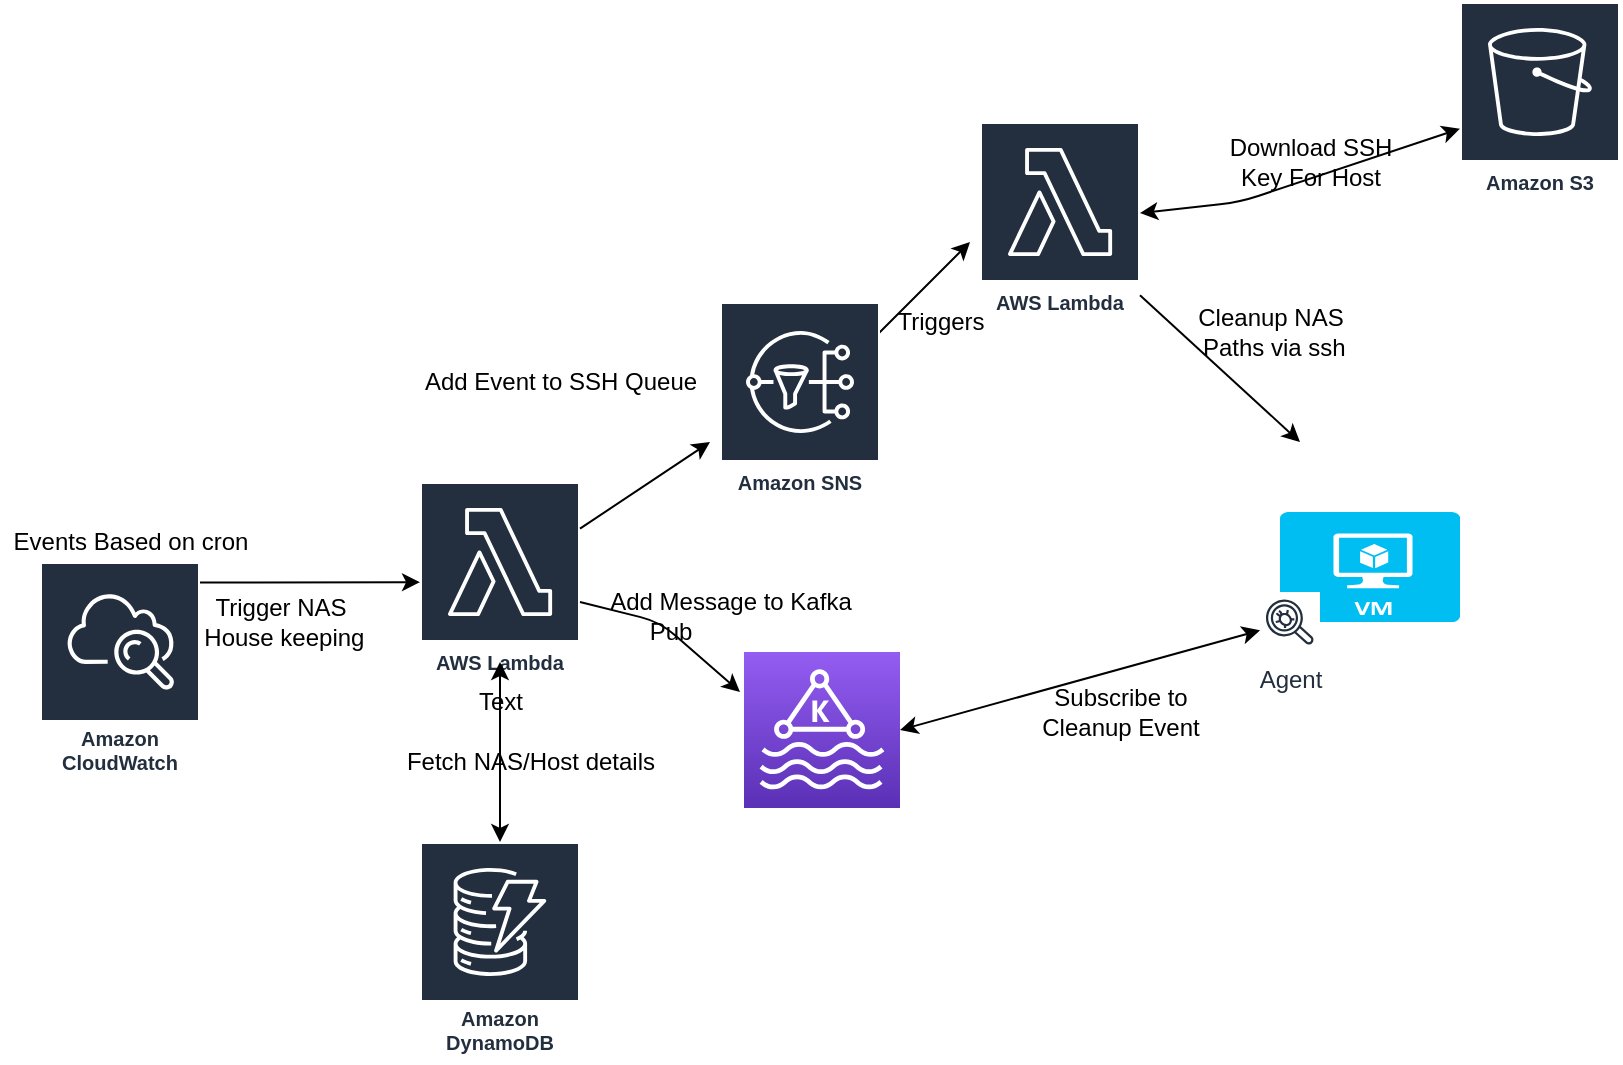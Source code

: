 <mxfile version="14.9.0" type="github">
  <diagram id="4B2oewPHgKk_zG6b4dNS" name="Page-1">
    <mxGraphModel dx="1632" dy="1536" grid="1" gridSize="10" guides="1" tooltips="1" connect="1" arrows="1" fold="1" page="1" pageScale="1" pageWidth="850" pageHeight="1100" math="0" shadow="0">
      <root>
        <mxCell id="0" />
        <mxCell id="1" parent="0" />
        <mxCell id="vvWiPjdY0bLsKzUBkL9z-1" value="Amazon CloudWatch" style="outlineConnect=0;fontColor=#232F3E;gradientColor=none;strokeColor=#ffffff;fillColor=#232F3E;dashed=0;verticalLabelPosition=middle;verticalAlign=bottom;align=center;html=1;whiteSpace=wrap;fontSize=10;fontStyle=1;spacing=3;shape=mxgraph.aws4.productIcon;prIcon=mxgraph.aws4.cloudwatch;" parent="1" vertex="1">
          <mxGeometry x="10" y="180" width="80" height="110" as="geometry" />
        </mxCell>
        <mxCell id="vvWiPjdY0bLsKzUBkL9z-2" value="Events Based on cron" style="text;html=1;align=center;verticalAlign=middle;resizable=0;points=[];autosize=1;strokeColor=none;" parent="1" vertex="1">
          <mxGeometry x="-10" y="160" width="130" height="20" as="geometry" />
        </mxCell>
        <mxCell id="vvWiPjdY0bLsKzUBkL9z-3" value="AWS Lambda" style="outlineConnect=0;fontColor=#232F3E;gradientColor=none;strokeColor=#ffffff;fillColor=#232F3E;dashed=0;verticalLabelPosition=middle;verticalAlign=bottom;align=center;html=1;whiteSpace=wrap;fontSize=10;fontStyle=1;spacing=3;shape=mxgraph.aws4.productIcon;prIcon=mxgraph.aws4.lambda;" parent="1" vertex="1">
          <mxGeometry x="200" y="140" width="80" height="100" as="geometry" />
        </mxCell>
        <mxCell id="vvWiPjdY0bLsKzUBkL9z-4" value="Amazon DynamoDB" style="outlineConnect=0;fontColor=#232F3E;gradientColor=none;strokeColor=#ffffff;fillColor=#232F3E;dashed=0;verticalLabelPosition=middle;verticalAlign=bottom;align=center;html=1;whiteSpace=wrap;fontSize=10;fontStyle=1;spacing=3;shape=mxgraph.aws4.productIcon;prIcon=mxgraph.aws4.dynamodb;" parent="1" vertex="1">
          <mxGeometry x="200" y="320" width="80" height="110" as="geometry" />
        </mxCell>
        <mxCell id="vvWiPjdY0bLsKzUBkL9z-5" value="" style="endArrow=classic;html=1;" parent="1" target="vvWiPjdY0bLsKzUBkL9z-3" edge="1">
          <mxGeometry width="50" height="50" relative="1" as="geometry">
            <mxPoint x="90" y="190.263" as="sourcePoint" />
            <mxPoint x="150" y="90" as="targetPoint" />
          </mxGeometry>
        </mxCell>
        <mxCell id="vvWiPjdY0bLsKzUBkL9z-6" value="Trigger NAS&lt;br&gt;&amp;nbsp;House keeping" style="text;html=1;align=center;verticalAlign=middle;resizable=0;points=[];autosize=1;strokeColor=none;" parent="1" vertex="1">
          <mxGeometry x="80" y="195" width="100" height="30" as="geometry" />
        </mxCell>
        <mxCell id="vvWiPjdY0bLsKzUBkL9z-7" value="" style="endArrow=classic;startArrow=classic;html=1;" parent="1" edge="1">
          <mxGeometry width="50" height="50" relative="1" as="geometry">
            <mxPoint x="240" y="320" as="sourcePoint" />
            <mxPoint x="240" y="230" as="targetPoint" />
          </mxGeometry>
        </mxCell>
        <mxCell id="vvWiPjdY0bLsKzUBkL9z-8" value="Text" style="text;html=1;align=center;verticalAlign=middle;resizable=0;points=[];autosize=1;strokeColor=none;" parent="1" vertex="1">
          <mxGeometry x="220" y="240" width="40" height="20" as="geometry" />
        </mxCell>
        <mxCell id="vvWiPjdY0bLsKzUBkL9z-9" value="Fetch NAS/Host details" style="text;html=1;align=center;verticalAlign=middle;resizable=0;points=[];autosize=1;strokeColor=none;" parent="1" vertex="1">
          <mxGeometry x="185" y="270" width="140" height="20" as="geometry" />
        </mxCell>
        <mxCell id="vvWiPjdY0bLsKzUBkL9z-12" value="" style="endArrow=classic;html=1;" parent="1" source="vvWiPjdY0bLsKzUBkL9z-3" edge="1">
          <mxGeometry width="50" height="50" relative="1" as="geometry">
            <mxPoint x="295" y="170" as="sourcePoint" />
            <mxPoint x="345" y="120" as="targetPoint" />
          </mxGeometry>
        </mxCell>
        <mxCell id="vvWiPjdY0bLsKzUBkL9z-13" value="" style="endArrow=classic;html=1;" parent="1" source="vvWiPjdY0bLsKzUBkL9z-3" edge="1">
          <mxGeometry width="50" height="50" relative="1" as="geometry">
            <mxPoint x="340" y="250" as="sourcePoint" />
            <mxPoint x="360" y="245" as="targetPoint" />
            <Array as="points">
              <mxPoint x="320" y="210" />
            </Array>
          </mxGeometry>
        </mxCell>
        <mxCell id="vvWiPjdY0bLsKzUBkL9z-15" value="Add Event to SSH Queue" style="text;html=1;align=center;verticalAlign=middle;resizable=0;points=[];autosize=1;strokeColor=none;" parent="1" vertex="1">
          <mxGeometry x="195" y="80" width="150" height="20" as="geometry" />
        </mxCell>
        <mxCell id="vvWiPjdY0bLsKzUBkL9z-16" value="AWS Lambda" style="outlineConnect=0;fontColor=#232F3E;gradientColor=none;strokeColor=#ffffff;fillColor=#232F3E;dashed=0;verticalLabelPosition=middle;verticalAlign=bottom;align=center;html=1;whiteSpace=wrap;fontSize=10;fontStyle=1;spacing=3;shape=mxgraph.aws4.productIcon;prIcon=mxgraph.aws4.lambda;" parent="1" vertex="1">
          <mxGeometry x="480" y="-40" width="80" height="100" as="geometry" />
        </mxCell>
        <mxCell id="vvWiPjdY0bLsKzUBkL9z-18" value="" style="endArrow=classic;html=1;" parent="1" edge="1">
          <mxGeometry width="50" height="50" relative="1" as="geometry">
            <mxPoint x="425" y="70" as="sourcePoint" />
            <mxPoint x="475" y="20" as="targetPoint" />
          </mxGeometry>
        </mxCell>
        <mxCell id="vvWiPjdY0bLsKzUBkL9z-19" value="Triggers" style="text;html=1;align=center;verticalAlign=middle;resizable=0;points=[];autosize=1;strokeColor=none;" parent="1" vertex="1">
          <mxGeometry x="430" y="50" width="60" height="20" as="geometry" />
        </mxCell>
        <mxCell id="vvWiPjdY0bLsKzUBkL9z-28" value="Amazon S3" style="outlineConnect=0;fontColor=#232F3E;gradientColor=none;strokeColor=#ffffff;fillColor=#232F3E;dashed=0;verticalLabelPosition=middle;verticalAlign=bottom;align=center;html=1;whiteSpace=wrap;fontSize=10;fontStyle=1;spacing=3;shape=mxgraph.aws4.productIcon;prIcon=mxgraph.aws4.s3;" parent="1" vertex="1">
          <mxGeometry x="720" y="-100" width="80" height="100" as="geometry" />
        </mxCell>
        <mxCell id="vvWiPjdY0bLsKzUBkL9z-29" value="" style="endArrow=classic;startArrow=classic;html=1;" parent="1" source="vvWiPjdY0bLsKzUBkL9z-16" target="vvWiPjdY0bLsKzUBkL9z-28" edge="1">
          <mxGeometry width="50" height="50" relative="1" as="geometry">
            <mxPoint x="560" y="35" as="sourcePoint" />
            <mxPoint x="610" y="-15" as="targetPoint" />
            <Array as="points">
              <mxPoint x="610" />
            </Array>
          </mxGeometry>
        </mxCell>
        <mxCell id="vvWiPjdY0bLsKzUBkL9z-30" value="Download SSH &lt;br&gt;Key For Host" style="text;html=1;align=center;verticalAlign=middle;resizable=0;points=[];autosize=1;strokeColor=none;" parent="1" vertex="1">
          <mxGeometry x="595" y="-35" width="100" height="30" as="geometry" />
        </mxCell>
        <mxCell id="vvWiPjdY0bLsKzUBkL9z-40" value="" style="points=[[0,0,0],[0.25,0,0],[0.5,0,0],[0.75,0,0],[1,0,0],[0,1,0],[0.25,1,0],[0.5,1,0],[0.75,1,0],[1,1,0],[0,0.25,0],[0,0.5,0],[0,0.75,0],[1,0.25,0],[1,0.5,0],[1,0.75,0]];outlineConnect=0;fontColor=#232F3E;gradientColor=#945DF2;gradientDirection=north;fillColor=#5A30B5;strokeColor=#ffffff;dashed=0;verticalLabelPosition=bottom;verticalAlign=top;align=center;html=1;fontSize=12;fontStyle=0;aspect=fixed;shape=mxgraph.aws4.resourceIcon;resIcon=mxgraph.aws4.managed_streaming_for_kafka;" parent="1" vertex="1">
          <mxGeometry x="362" y="225" width="78" height="78" as="geometry" />
        </mxCell>
        <mxCell id="vvWiPjdY0bLsKzUBkL9z-41" value="Add Message to Kafka" style="text;html=1;align=center;verticalAlign=middle;resizable=0;points=[];autosize=1;strokeColor=none;" parent="1" vertex="1">
          <mxGeometry x="285" y="190" width="140" height="20" as="geometry" />
        </mxCell>
        <mxCell id="vvWiPjdY0bLsKzUBkL9z-44" value="Pub" style="text;html=1;align=center;verticalAlign=middle;resizable=0;points=[];autosize=1;strokeColor=none;" parent="1" vertex="1">
          <mxGeometry x="305" y="205" width="40" height="20" as="geometry" />
        </mxCell>
        <mxCell id="vvWiPjdY0bLsKzUBkL9z-46" value="" style="verticalLabelPosition=bottom;html=1;verticalAlign=top;align=center;strokeColor=none;fillColor=#00BEF2;shape=mxgraph.azure.virtual_machine;" parent="1" vertex="1">
          <mxGeometry x="630" y="155" width="90" height="55" as="geometry" />
        </mxCell>
        <mxCell id="vvWiPjdY0bLsKzUBkL9z-49" value="Agent" style="outlineConnect=0;fontColor=#232F3E;gradientColor=none;strokeColor=#232F3E;fillColor=#ffffff;dashed=0;verticalLabelPosition=bottom;verticalAlign=top;align=center;html=1;fontSize=12;fontStyle=0;aspect=fixed;shape=mxgraph.aws4.resourceIcon;resIcon=mxgraph.aws4.agent;" parent="1" vertex="1">
          <mxGeometry x="620" y="195" width="30" height="30" as="geometry" />
        </mxCell>
        <mxCell id="vvWiPjdY0bLsKzUBkL9z-50" value="" style="endArrow=classic;startArrow=classic;html=1;exitX=1;exitY=0.5;exitDx=0;exitDy=0;exitPerimeter=0;" parent="1" source="vvWiPjdY0bLsKzUBkL9z-40" target="vvWiPjdY0bLsKzUBkL9z-49" edge="1">
          <mxGeometry width="50" height="50" relative="1" as="geometry">
            <mxPoint x="520" y="260" as="sourcePoint" />
            <mxPoint x="570" y="210" as="targetPoint" />
          </mxGeometry>
        </mxCell>
        <mxCell id="vvWiPjdY0bLsKzUBkL9z-51" value="Subscribe to &lt;br&gt;Cleanup Event" style="text;html=1;align=center;verticalAlign=middle;resizable=0;points=[];autosize=1;strokeColor=none;" parent="1" vertex="1">
          <mxGeometry x="505" y="240" width="90" height="30" as="geometry" />
        </mxCell>
        <mxCell id="vvWiPjdY0bLsKzUBkL9z-53" value="" style="endArrow=classic;html=1;" parent="1" source="vvWiPjdY0bLsKzUBkL9z-16" edge="1">
          <mxGeometry width="50" height="50" relative="1" as="geometry">
            <mxPoint x="560" y="47" as="sourcePoint" />
            <mxPoint x="640" y="120" as="targetPoint" />
          </mxGeometry>
        </mxCell>
        <mxCell id="vvWiPjdY0bLsKzUBkL9z-54" value="" style="shape=image;html=1;verticalAlign=top;verticalLabelPosition=bottom;labelBackgroundColor=#ffffff;imageAspect=0;aspect=fixed;image=https://cdn2.iconfinder.com/data/icons/stilllife/48x48/filesystems/gnome-fs-ssh.png" parent="1" vertex="1">
          <mxGeometry x="630" y="120" width="48" height="48" as="geometry" />
        </mxCell>
        <mxCell id="vvWiPjdY0bLsKzUBkL9z-58" value="Cleanup NAS&lt;br&gt;&amp;nbsp;Paths via ssh" style="text;html=1;align=center;verticalAlign=middle;resizable=0;points=[];autosize=1;strokeColor=none;" parent="1" vertex="1">
          <mxGeometry x="580" y="50" width="90" height="30" as="geometry" />
        </mxCell>
        <mxCell id="z48_-Iap8jLmUbb7nbzD-1" value="Amazon SNS" style="outlineConnect=0;fontColor=#232F3E;gradientColor=none;strokeColor=#ffffff;fillColor=#232F3E;dashed=0;verticalLabelPosition=middle;verticalAlign=bottom;align=center;html=1;whiteSpace=wrap;fontSize=10;fontStyle=1;spacing=3;shape=mxgraph.aws4.productIcon;prIcon=mxgraph.aws4.sns;" vertex="1" parent="1">
          <mxGeometry x="350" y="50" width="80" height="100" as="geometry" />
        </mxCell>
      </root>
    </mxGraphModel>
  </diagram>
</mxfile>
